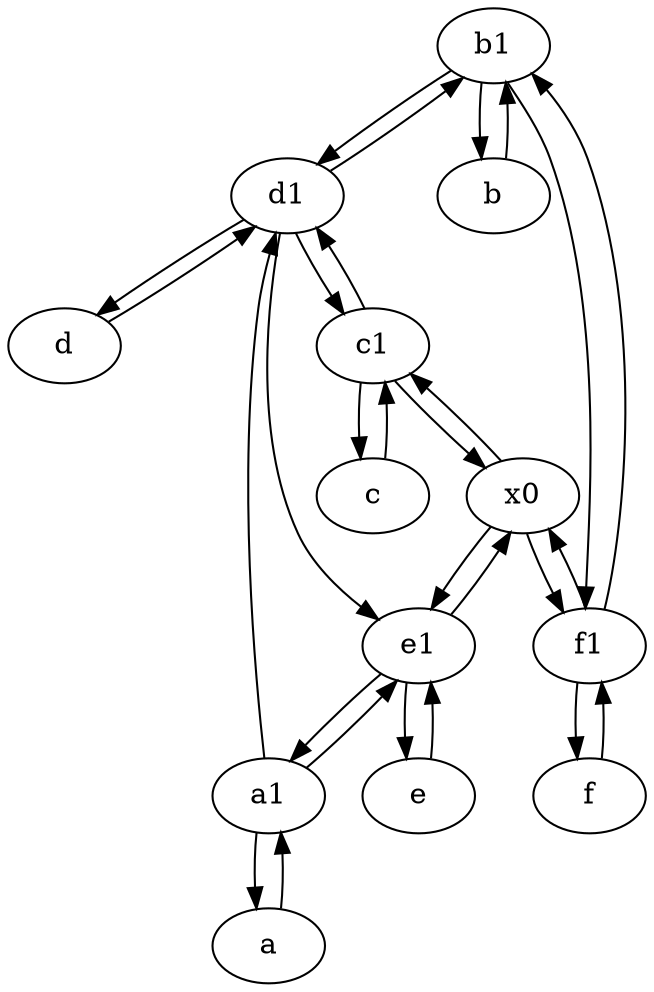 digraph  {
	b1 [pos="45,20!"];
	d1 [pos="25,30!"];
	f [pos="15,45!"];
	c [pos="20,10!"];
	e1 [pos="25,45!"];
	d [pos="20,30!"];
	e [pos="30,50!"];
	a [pos="40,10!"];
	c1 [pos="30,15!"];
	b [pos="50,20!"];
	x0;
	a1 [pos="40,15!"];
	f1;
	c1 -> d1;
	x0 -> c1;
	d1 -> c1;
	f -> f1;
	b1 -> d1;
	c1 -> x0;
	a1 -> d1;
	e1 -> e;
	e1 -> a1;
	a1 -> a;
	f1 -> b1;
	a -> a1;
	a1 -> e1;
	d1 -> e1;
	d1 -> d;
	x0 -> f1;
	f1 -> x0;
	f1 -> f;
	x0 -> e1;
	d1 -> b1;
	b1 -> b;
	d -> d1;
	c1 -> c;
	c -> c1;
	b1 -> f1;
	b -> b1;
	e1 -> x0;
	e -> e1;

	}